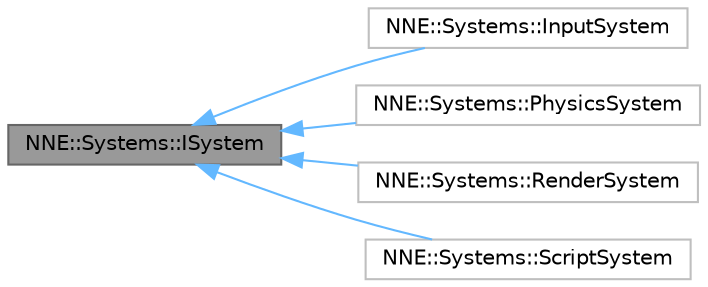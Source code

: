 digraph "NNE::Systems::ISystem"
{
 // LATEX_PDF_SIZE
  bgcolor="transparent";
  edge [fontname=Helvetica,fontsize=10,labelfontname=Helvetica,labelfontsize=10];
  node [fontname=Helvetica,fontsize=10,shape=box,height=0.2,width=0.4];
  rankdir="LR";
  Node1 [id="Node000001",label="NNE::Systems::ISystem",height=0.2,width=0.4,color="gray40", fillcolor="grey60", style="filled", fontcolor="black",tooltip=" "];
  Node1 -> Node2 [id="edge1_Node000001_Node000002",dir="back",color="steelblue1",style="solid",tooltip=" "];
  Node2 [id="Node000002",label="NNE::Systems::InputSystem",height=0.2,width=0.4,color="grey75", fillcolor="white", style="filled",URL="$class_n_n_e_1_1_systems_1_1_input_system.html",tooltip=" "];
  Node1 -> Node3 [id="edge2_Node000001_Node000003",dir="back",color="steelblue1",style="solid",tooltip=" "];
  Node3 [id="Node000003",label="NNE::Systems::PhysicsSystem",height=0.2,width=0.4,color="grey75", fillcolor="white", style="filled",URL="$class_n_n_e_1_1_systems_1_1_physics_system.html",tooltip=" "];
  Node1 -> Node4 [id="edge3_Node000001_Node000004",dir="back",color="steelblue1",style="solid",tooltip=" "];
  Node4 [id="Node000004",label="NNE::Systems::RenderSystem",height=0.2,width=0.4,color="grey75", fillcolor="white", style="filled",URL="$class_n_n_e_1_1_systems_1_1_render_system.html",tooltip=" "];
  Node1 -> Node5 [id="edge4_Node000001_Node000005",dir="back",color="steelblue1",style="solid",tooltip=" "];
  Node5 [id="Node000005",label="NNE::Systems::ScriptSystem",height=0.2,width=0.4,color="grey75", fillcolor="white", style="filled",URL="$class_n_n_e_1_1_systems_1_1_script_system.html",tooltip=" "];
}
